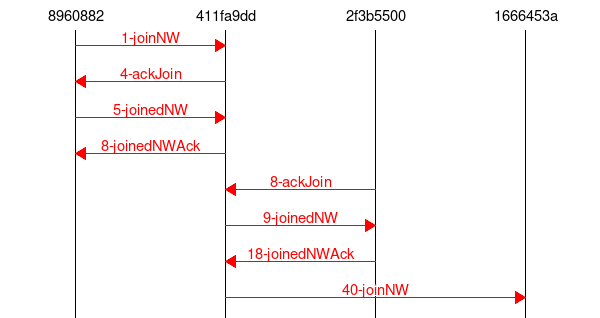 msc { 
8960882,411fa9dd,2f3b5500,1666453a;

8960882=>411fa9dd [label="1-joinNW", textcolor="red", linecolor="red"];
411fa9dd=>8960882 [label="4-ackJoin", textcolor="red", linecolor="red"];
8960882=>411fa9dd [label="5-joinedNW", textcolor="red", linecolor="red"];
411fa9dd=>8960882 [label="8-joinedNWAck", textcolor="red", linecolor="red"];
2f3b5500=>411fa9dd [label="8-ackJoin", textcolor="red", linecolor="red"];
411fa9dd=>2f3b5500 [label="9-joinedNW", textcolor="red", linecolor="red"];
2f3b5500=>411fa9dd [label="18-joinedNWAck", textcolor="red", linecolor="red"];
411fa9dd=>1666453a [label="40-joinNW", textcolor="red", linecolor="red"];
}
